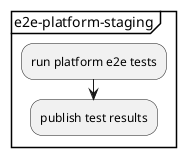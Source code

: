 @startuml

partition e2e-platform-staging {
    :run platform e2e tests;
    :publish test results;
}

@enduml
